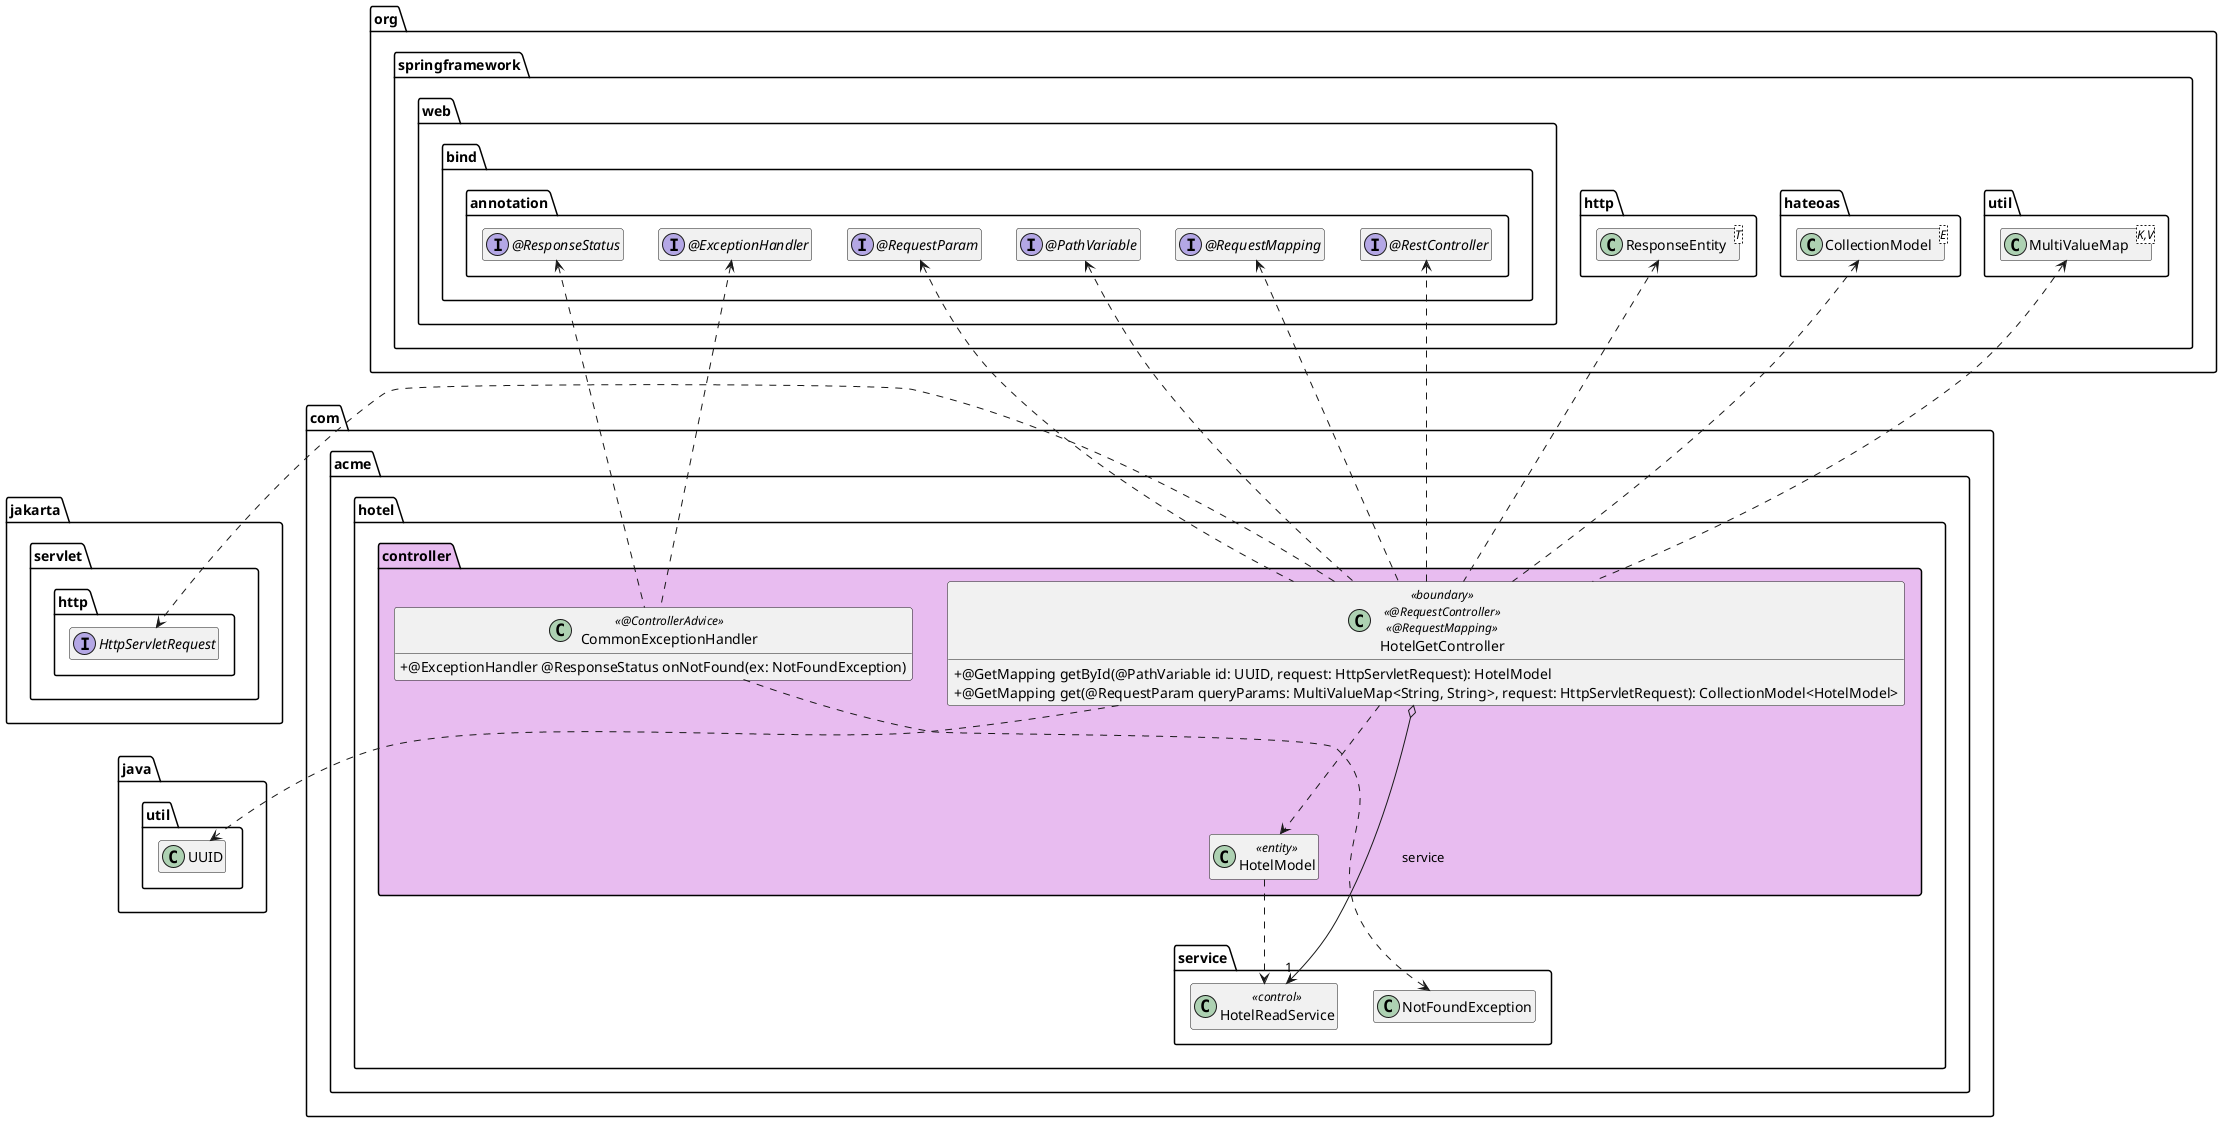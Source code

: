 @startuml

skinparam classAttributeIconSize 0

package org.springframework {
    package web.bind.annotation {
        interface "@RestController" as RestController
        interface "@RequestMapping" as RequestMapping
        interface "@PathVariable" as PathVariable
        interface "@RequestParam" as RequestParam
        interface "@ExceptionHandler" as ExceptionHandler
        interface "@ResponseStatus" as ResponseStatus
    }

    package http {
        class ResponseEntity<T>
    }
    package hateoas {
        class CollectionModel<E>
    }
    package util {
        class MultiValueMap<K,V>
    }
}

package jakarta.servlet.http {
    interface HttpServletRequest
}

package java.util {
    class UUID
    UUID .up[hidden].> HttpServletRequest
}

package com.acme.hotel {
  package service {
    class HotelReadService << control >>
    class NotFoundException
  }

  package controller #e8bcf0 {
    class HotelModel <<entity>>

    class HotelGetController << boundary >> << @RequestController >> << @RequestMapping >> {
            + @GetMapping getById(@PathVariable id: UUID, request: HttpServletRequest): HotelModel
            + @GetMapping get(@RequestParam queryParams: MultiValueMap<String, String>, request: HttpServletRequest): CollectionModel<HotelModel>
    }

    class CommonExceptionHandler << @ControllerAdvice >> {
      + @ExceptionHandler @ResponseStatus onNotFound(ex: NotFoundException)
    }

    HotelGetController o--> "1" HotelReadService : service
    HotelGetController ..> HotelModel

    HotelGetController .up.> RestController
    HotelGetController .up.> RequestMapping
    HotelGetController .up.> PathVariable
    HotelGetController .up.> RequestParam
    HotelGetController .up.> ResponseEntity
    HotelGetController .up.> MultiValueMap
    HotelGetController .up.> CollectionModel
    HotelGetController .right.> HttpServletRequest

    CommonExceptionHandler .up.> ExceptionHandler
    CommonExceptionHandler .up.> ResponseStatus
    CommonExceptionHandler ..> NotFoundException

    HotelGetController .right.> UUID

    HotelModel ..> HotelReadService
  }
}

hide empty members

@enduml
